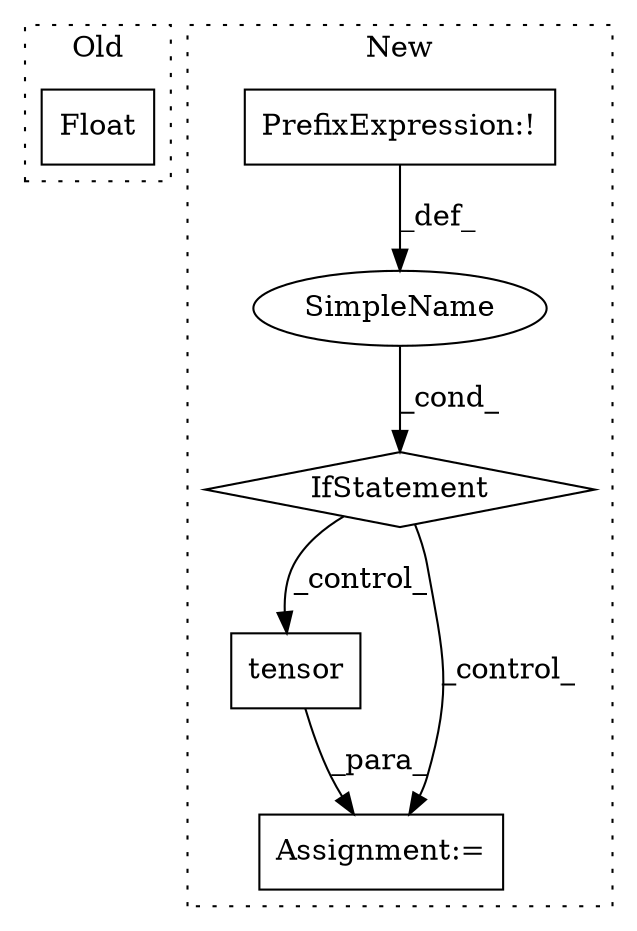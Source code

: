 digraph G {
subgraph cluster0 {
1 [label="Float" a="32" s="1203" l="7" shape="box"];
label = "Old";
style="dotted";
}
subgraph cluster1 {
2 [label="tensor" a="32" s="1042,1050" l="7,1" shape="box"];
3 [label="Assignment:=" a="7" s="1035" l="1" shape="box"];
4 [label="IfStatement" a="25" s="1001,1017" l="4,2" shape="diamond"];
5 [label="SimpleName" a="42" s="" l="" shape="ellipse"];
6 [label="PrefixExpression:!" a="38" s="1005" l="1" shape="box"];
label = "New";
style="dotted";
}
2 -> 3 [label="_para_"];
4 -> 3 [label="_control_"];
4 -> 2 [label="_control_"];
5 -> 4 [label="_cond_"];
6 -> 5 [label="_def_"];
}